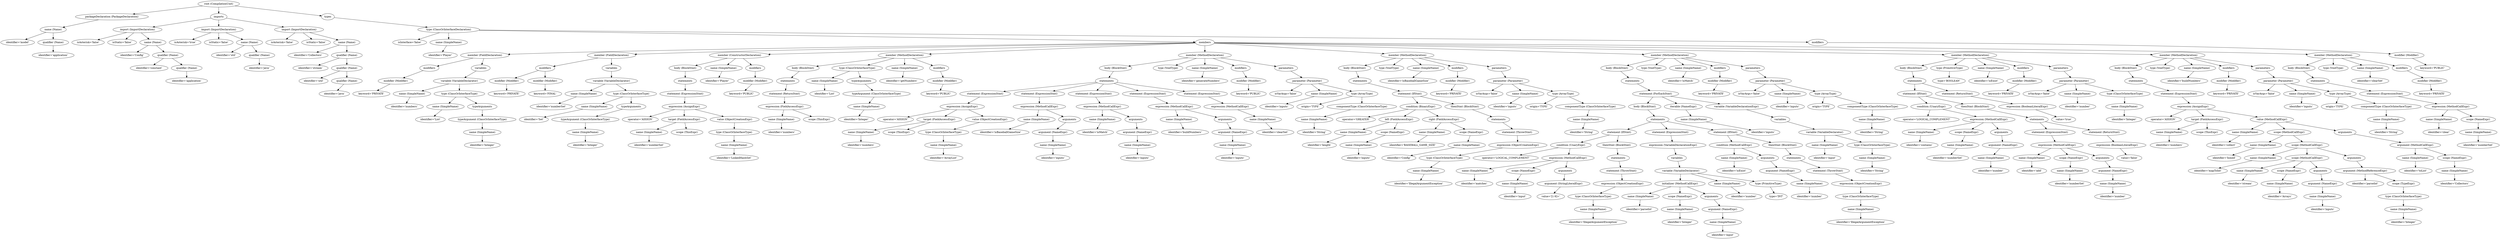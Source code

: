 digraph {
n0 [label="root (CompilationUnit)"];
n1 [label="packageDeclaration (PackageDeclaration)"];
n0 -> n1;
n2 [label="name (Name)"];
n1 -> n2;
n3 [label="identifier='model'"];
n2 -> n3;
n4 [label="qualifier (Name)"];
n2 -> n4;
n5 [label="identifier='application'"];
n4 -> n5;
n6 [label="imports"];
n0 -> n6;
n7 [label="import (ImportDeclaration)"];
n6 -> n7;
n8 [label="isAsterisk='false'"];
n7 -> n8;
n9 [label="isStatic='false'"];
n7 -> n9;
n10 [label="name (Name)"];
n7 -> n10;
n11 [label="identifier='Config'"];
n10 -> n11;
n12 [label="qualifier (Name)"];
n10 -> n12;
n13 [label="identifier='constant'"];
n12 -> n13;
n14 [label="qualifier (Name)"];
n12 -> n14;
n15 [label="identifier='application'"];
n14 -> n15;
n16 [label="import (ImportDeclaration)"];
n6 -> n16;
n17 [label="isAsterisk='true'"];
n16 -> n17;
n18 [label="isStatic='false'"];
n16 -> n18;
n19 [label="name (Name)"];
n16 -> n19;
n20 [label="identifier='util'"];
n19 -> n20;
n21 [label="qualifier (Name)"];
n19 -> n21;
n22 [label="identifier='java'"];
n21 -> n22;
n23 [label="import (ImportDeclaration)"];
n6 -> n23;
n24 [label="isAsterisk='false'"];
n23 -> n24;
n25 [label="isStatic='false'"];
n23 -> n25;
n26 [label="name (Name)"];
n23 -> n26;
n27 [label="identifier='Collectors'"];
n26 -> n27;
n28 [label="qualifier (Name)"];
n26 -> n28;
n29 [label="identifier='stream'"];
n28 -> n29;
n30 [label="qualifier (Name)"];
n28 -> n30;
n31 [label="identifier='util'"];
n30 -> n31;
n32 [label="qualifier (Name)"];
n30 -> n32;
n33 [label="identifier='java'"];
n32 -> n33;
n34 [label="types"];
n0 -> n34;
n35 [label="type (ClassOrInterfaceDeclaration)"];
n34 -> n35;
n36 [label="isInterface='false'"];
n35 -> n36;
n37 [label="name (SimpleName)"];
n35 -> n37;
n38 [label="identifier='Player'"];
n37 -> n38;
n39 [label="members"];
n35 -> n39;
n40 [label="member (FieldDeclaration)"];
n39 -> n40;
n41 [label="modifiers"];
n40 -> n41;
n42 [label="modifier (Modifier)"];
n41 -> n42;
n43 [label="keyword='PRIVATE'"];
n42 -> n43;
n44 [label="variables"];
n40 -> n44;
n45 [label="variable (VariableDeclarator)"];
n44 -> n45;
n46 [label="name (SimpleName)"];
n45 -> n46;
n47 [label="identifier='numbers'"];
n46 -> n47;
n48 [label="type (ClassOrInterfaceType)"];
n45 -> n48;
n49 [label="name (SimpleName)"];
n48 -> n49;
n50 [label="identifier='List'"];
n49 -> n50;
n51 [label="typeArguments"];
n48 -> n51;
n52 [label="typeArgument (ClassOrInterfaceType)"];
n51 -> n52;
n53 [label="name (SimpleName)"];
n52 -> n53;
n54 [label="identifier='Integer'"];
n53 -> n54;
n55 [label="member (FieldDeclaration)"];
n39 -> n55;
n56 [label="modifiers"];
n55 -> n56;
n57 [label="modifier (Modifier)"];
n56 -> n57;
n58 [label="keyword='PRIVATE'"];
n57 -> n58;
n59 [label="modifier (Modifier)"];
n56 -> n59;
n60 [label="keyword='FINAL'"];
n59 -> n60;
n61 [label="variables"];
n55 -> n61;
n62 [label="variable (VariableDeclarator)"];
n61 -> n62;
n63 [label="name (SimpleName)"];
n62 -> n63;
n64 [label="identifier='numberSet'"];
n63 -> n64;
n65 [label="type (ClassOrInterfaceType)"];
n62 -> n65;
n66 [label="name (SimpleName)"];
n65 -> n66;
n67 [label="identifier='Set'"];
n66 -> n67;
n68 [label="typeArguments"];
n65 -> n68;
n69 [label="typeArgument (ClassOrInterfaceType)"];
n68 -> n69;
n70 [label="name (SimpleName)"];
n69 -> n70;
n71 [label="identifier='Integer'"];
n70 -> n71;
n72 [label="member (ConstructorDeclaration)"];
n39 -> n72;
n73 [label="body (BlockStmt)"];
n72 -> n73;
n74 [label="statements"];
n73 -> n74;
n75 [label="statement (ExpressionStmt)"];
n74 -> n75;
n76 [label="expression (AssignExpr)"];
n75 -> n76;
n77 [label="operator='ASSIGN'"];
n76 -> n77;
n78 [label="target (FieldAccessExpr)"];
n76 -> n78;
n79 [label="name (SimpleName)"];
n78 -> n79;
n80 [label="identifier='numberSet'"];
n79 -> n80;
n81 [label="scope (ThisExpr)"];
n78 -> n81;
n82 [label="value (ObjectCreationExpr)"];
n76 -> n82;
n83 [label="type (ClassOrInterfaceType)"];
n82 -> n83;
n84 [label="name (SimpleName)"];
n83 -> n84;
n85 [label="identifier='LinkedHashSet'"];
n84 -> n85;
n86 [label="name (SimpleName)"];
n72 -> n86;
n87 [label="identifier='Player'"];
n86 -> n87;
n88 [label="modifiers"];
n72 -> n88;
n89 [label="modifier (Modifier)"];
n88 -> n89;
n90 [label="keyword='PUBLIC'"];
n89 -> n90;
n91 [label="member (MethodDeclaration)"];
n39 -> n91;
n92 [label="body (BlockStmt)"];
n91 -> n92;
n93 [label="statements"];
n92 -> n93;
n94 [label="statement (ReturnStmt)"];
n93 -> n94;
n95 [label="expression (FieldAccessExpr)"];
n94 -> n95;
n96 [label="name (SimpleName)"];
n95 -> n96;
n97 [label="identifier='numbers'"];
n96 -> n97;
n98 [label="scope (ThisExpr)"];
n95 -> n98;
n99 [label="type (ClassOrInterfaceType)"];
n91 -> n99;
n100 [label="name (SimpleName)"];
n99 -> n100;
n101 [label="identifier='List'"];
n100 -> n101;
n102 [label="typeArguments"];
n99 -> n102;
n103 [label="typeArgument (ClassOrInterfaceType)"];
n102 -> n103;
n104 [label="name (SimpleName)"];
n103 -> n104;
n105 [label="identifier='Integer'"];
n104 -> n105;
n106 [label="name (SimpleName)"];
n91 -> n106;
n107 [label="identifier='getNumbers'"];
n106 -> n107;
n108 [label="modifiers"];
n91 -> n108;
n109 [label="modifier (Modifier)"];
n108 -> n109;
n110 [label="keyword='PUBLIC'"];
n109 -> n110;
n111 [label="member (MethodDeclaration)"];
n39 -> n111;
n112 [label="body (BlockStmt)"];
n111 -> n112;
n113 [label="statements"];
n112 -> n113;
n114 [label="statement (ExpressionStmt)"];
n113 -> n114;
n115 [label="expression (AssignExpr)"];
n114 -> n115;
n116 [label="operator='ASSIGN'"];
n115 -> n116;
n117 [label="target (FieldAccessExpr)"];
n115 -> n117;
n118 [label="name (SimpleName)"];
n117 -> n118;
n119 [label="identifier='numbers'"];
n118 -> n119;
n120 [label="scope (ThisExpr)"];
n117 -> n120;
n121 [label="value (ObjectCreationExpr)"];
n115 -> n121;
n122 [label="type (ClassOrInterfaceType)"];
n121 -> n122;
n123 [label="name (SimpleName)"];
n122 -> n123;
n124 [label="identifier='ArrayList'"];
n123 -> n124;
n125 [label="statement (ExpressionStmt)"];
n113 -> n125;
n126 [label="expression (MethodCallExpr)"];
n125 -> n126;
n127 [label="name (SimpleName)"];
n126 -> n127;
n128 [label="identifier='isBaseballGameSize'"];
n127 -> n128;
n129 [label="arguments"];
n126 -> n129;
n130 [label="argument (NameExpr)"];
n129 -> n130;
n131 [label="name (SimpleName)"];
n130 -> n131;
n132 [label="identifier='inputs'"];
n131 -> n132;
n133 [label="statement (ExpressionStmt)"];
n113 -> n133;
n134 [label="expression (MethodCallExpr)"];
n133 -> n134;
n135 [label="name (SimpleName)"];
n134 -> n135;
n136 [label="identifier='isMatch'"];
n135 -> n136;
n137 [label="arguments"];
n134 -> n137;
n138 [label="argument (NameExpr)"];
n137 -> n138;
n139 [label="name (SimpleName)"];
n138 -> n139;
n140 [label="identifier='inputs'"];
n139 -> n140;
n141 [label="statement (ExpressionStmt)"];
n113 -> n141;
n142 [label="expression (MethodCallExpr)"];
n141 -> n142;
n143 [label="name (SimpleName)"];
n142 -> n143;
n144 [label="identifier='buildNumbers'"];
n143 -> n144;
n145 [label="arguments"];
n142 -> n145;
n146 [label="argument (NameExpr)"];
n145 -> n146;
n147 [label="name (SimpleName)"];
n146 -> n147;
n148 [label="identifier='inputs'"];
n147 -> n148;
n149 [label="statement (ExpressionStmt)"];
n113 -> n149;
n150 [label="expression (MethodCallExpr)"];
n149 -> n150;
n151 [label="name (SimpleName)"];
n150 -> n151;
n152 [label="identifier='clearSet'"];
n151 -> n152;
n153 [label="type (VoidType)"];
n111 -> n153;
n154 [label="name (SimpleName)"];
n111 -> n154;
n155 [label="identifier='generateNumbers'"];
n154 -> n155;
n156 [label="modifiers"];
n111 -> n156;
n157 [label="modifier (Modifier)"];
n156 -> n157;
n158 [label="keyword='PUBLIC'"];
n157 -> n158;
n159 [label="parameters"];
n111 -> n159;
n160 [label="parameter (Parameter)"];
n159 -> n160;
n161 [label="isVarArgs='false'"];
n160 -> n161;
n162 [label="name (SimpleName)"];
n160 -> n162;
n163 [label="identifier='inputs'"];
n162 -> n163;
n164 [label="type (ArrayType)"];
n160 -> n164;
n165 [label="origin='TYPE'"];
n164 -> n165;
n166 [label="componentType (ClassOrInterfaceType)"];
n164 -> n166;
n167 [label="name (SimpleName)"];
n166 -> n167;
n168 [label="identifier='String'"];
n167 -> n168;
n169 [label="member (MethodDeclaration)"];
n39 -> n169;
n170 [label="body (BlockStmt)"];
n169 -> n170;
n171 [label="statements"];
n170 -> n171;
n172 [label="statement (IfStmt)"];
n171 -> n172;
n173 [label="condition (BinaryExpr)"];
n172 -> n173;
n174 [label="operator='GREATER'"];
n173 -> n174;
n175 [label="left (FieldAccessExpr)"];
n173 -> n175;
n176 [label="name (SimpleName)"];
n175 -> n176;
n177 [label="identifier='length'"];
n176 -> n177;
n178 [label="scope (NameExpr)"];
n175 -> n178;
n179 [label="name (SimpleName)"];
n178 -> n179;
n180 [label="identifier='inputs'"];
n179 -> n180;
n181 [label="right (FieldAccessExpr)"];
n173 -> n181;
n182 [label="name (SimpleName)"];
n181 -> n182;
n183 [label="identifier='BASEBALL_GAME_SIZE'"];
n182 -> n183;
n184 [label="scope (NameExpr)"];
n181 -> n184;
n185 [label="name (SimpleName)"];
n184 -> n185;
n186 [label="identifier='Config'"];
n185 -> n186;
n187 [label="thenStmt (BlockStmt)"];
n172 -> n187;
n188 [label="statements"];
n187 -> n188;
n189 [label="statement (ThrowStmt)"];
n188 -> n189;
n190 [label="expression (ObjectCreationExpr)"];
n189 -> n190;
n191 [label="type (ClassOrInterfaceType)"];
n190 -> n191;
n192 [label="name (SimpleName)"];
n191 -> n192;
n193 [label="identifier='IllegalArgumentException'"];
n192 -> n193;
n194 [label="type (VoidType)"];
n169 -> n194;
n195 [label="name (SimpleName)"];
n169 -> n195;
n196 [label="identifier='isBaseballGameSize'"];
n195 -> n196;
n197 [label="modifiers"];
n169 -> n197;
n198 [label="modifier (Modifier)"];
n197 -> n198;
n199 [label="keyword='PRIVATE'"];
n198 -> n199;
n200 [label="parameters"];
n169 -> n200;
n201 [label="parameter (Parameter)"];
n200 -> n201;
n202 [label="isVarArgs='false'"];
n201 -> n202;
n203 [label="name (SimpleName)"];
n201 -> n203;
n204 [label="identifier='inputs'"];
n203 -> n204;
n205 [label="type (ArrayType)"];
n201 -> n205;
n206 [label="origin='TYPE'"];
n205 -> n206;
n207 [label="componentType (ClassOrInterfaceType)"];
n205 -> n207;
n208 [label="name (SimpleName)"];
n207 -> n208;
n209 [label="identifier='String'"];
n208 -> n209;
n210 [label="member (MethodDeclaration)"];
n39 -> n210;
n211 [label="body (BlockStmt)"];
n210 -> n211;
n212 [label="statements"];
n211 -> n212;
n213 [label="statement (ForEachStmt)"];
n212 -> n213;
n214 [label="body (BlockStmt)"];
n213 -> n214;
n215 [label="statements"];
n214 -> n215;
n216 [label="statement (IfStmt)"];
n215 -> n216;
n217 [label="condition (UnaryExpr)"];
n216 -> n217;
n218 [label="operator='LOGICAL_COMPLEMENT'"];
n217 -> n218;
n219 [label="expression (MethodCallExpr)"];
n217 -> n219;
n220 [label="name (SimpleName)"];
n219 -> n220;
n221 [label="identifier='matches'"];
n220 -> n221;
n222 [label="scope (NameExpr)"];
n219 -> n222;
n223 [label="name (SimpleName)"];
n222 -> n223;
n224 [label="identifier='input'"];
n223 -> n224;
n225 [label="arguments"];
n219 -> n225;
n226 [label="argument (StringLiteralExpr)"];
n225 -> n226;
n227 [label="value='[1-9]+'"];
n226 -> n227;
n228 [label="thenStmt (BlockStmt)"];
n216 -> n228;
n229 [label="statements"];
n228 -> n229;
n230 [label="statement (ThrowStmt)"];
n229 -> n230;
n231 [label="expression (ObjectCreationExpr)"];
n230 -> n231;
n232 [label="type (ClassOrInterfaceType)"];
n231 -> n232;
n233 [label="name (SimpleName)"];
n232 -> n233;
n234 [label="identifier='IllegalArgumentException'"];
n233 -> n234;
n235 [label="statement (ExpressionStmt)"];
n215 -> n235;
n236 [label="expression (VariableDeclarationExpr)"];
n235 -> n236;
n237 [label="variables"];
n236 -> n237;
n238 [label="variable (VariableDeclarator)"];
n237 -> n238;
n239 [label="initializer (MethodCallExpr)"];
n238 -> n239;
n240 [label="name (SimpleName)"];
n239 -> n240;
n241 [label="identifier='parseInt'"];
n240 -> n241;
n242 [label="scope (NameExpr)"];
n239 -> n242;
n243 [label="name (SimpleName)"];
n242 -> n243;
n244 [label="identifier='Integer'"];
n243 -> n244;
n245 [label="arguments"];
n239 -> n245;
n246 [label="argument (NameExpr)"];
n245 -> n246;
n247 [label="name (SimpleName)"];
n246 -> n247;
n248 [label="identifier='input'"];
n247 -> n248;
n249 [label="name (SimpleName)"];
n238 -> n249;
n250 [label="identifier='number'"];
n249 -> n250;
n251 [label="type (PrimitiveType)"];
n238 -> n251;
n252 [label="type='INT'"];
n251 -> n252;
n253 [label="statement (IfStmt)"];
n215 -> n253;
n254 [label="condition (MethodCallExpr)"];
n253 -> n254;
n255 [label="name (SimpleName)"];
n254 -> n255;
n256 [label="identifier='isExist'"];
n255 -> n256;
n257 [label="arguments"];
n254 -> n257;
n258 [label="argument (NameExpr)"];
n257 -> n258;
n259 [label="name (SimpleName)"];
n258 -> n259;
n260 [label="identifier='number'"];
n259 -> n260;
n261 [label="thenStmt (BlockStmt)"];
n253 -> n261;
n262 [label="statements"];
n261 -> n262;
n263 [label="statement (ThrowStmt)"];
n262 -> n263;
n264 [label="expression (ObjectCreationExpr)"];
n263 -> n264;
n265 [label="type (ClassOrInterfaceType)"];
n264 -> n265;
n266 [label="name (SimpleName)"];
n265 -> n266;
n267 [label="identifier='IllegalArgumentException'"];
n266 -> n267;
n268 [label="iterable (NameExpr)"];
n213 -> n268;
n269 [label="name (SimpleName)"];
n268 -> n269;
n270 [label="identifier='inputs'"];
n269 -> n270;
n271 [label="variable (VariableDeclarationExpr)"];
n213 -> n271;
n272 [label="variables"];
n271 -> n272;
n273 [label="variable (VariableDeclarator)"];
n272 -> n273;
n274 [label="name (SimpleName)"];
n273 -> n274;
n275 [label="identifier='input'"];
n274 -> n275;
n276 [label="type (ClassOrInterfaceType)"];
n273 -> n276;
n277 [label="name (SimpleName)"];
n276 -> n277;
n278 [label="identifier='String'"];
n277 -> n278;
n279 [label="type (VoidType)"];
n210 -> n279;
n280 [label="name (SimpleName)"];
n210 -> n280;
n281 [label="identifier='isMatch'"];
n280 -> n281;
n282 [label="modifiers"];
n210 -> n282;
n283 [label="modifier (Modifier)"];
n282 -> n283;
n284 [label="keyword='PRIVATE'"];
n283 -> n284;
n285 [label="parameters"];
n210 -> n285;
n286 [label="parameter (Parameter)"];
n285 -> n286;
n287 [label="isVarArgs='false'"];
n286 -> n287;
n288 [label="name (SimpleName)"];
n286 -> n288;
n289 [label="identifier='inputs'"];
n288 -> n289;
n290 [label="type (ArrayType)"];
n286 -> n290;
n291 [label="origin='TYPE'"];
n290 -> n291;
n292 [label="componentType (ClassOrInterfaceType)"];
n290 -> n292;
n293 [label="name (SimpleName)"];
n292 -> n293;
n294 [label="identifier='String'"];
n293 -> n294;
n295 [label="member (MethodDeclaration)"];
n39 -> n295;
n296 [label="body (BlockStmt)"];
n295 -> n296;
n297 [label="statements"];
n296 -> n297;
n298 [label="statement (IfStmt)"];
n297 -> n298;
n299 [label="condition (UnaryExpr)"];
n298 -> n299;
n300 [label="operator='LOGICAL_COMPLEMENT'"];
n299 -> n300;
n301 [label="expression (MethodCallExpr)"];
n299 -> n301;
n302 [label="name (SimpleName)"];
n301 -> n302;
n303 [label="identifier='contains'"];
n302 -> n303;
n304 [label="scope (NameExpr)"];
n301 -> n304;
n305 [label="name (SimpleName)"];
n304 -> n305;
n306 [label="identifier='numberSet'"];
n305 -> n306;
n307 [label="arguments"];
n301 -> n307;
n308 [label="argument (NameExpr)"];
n307 -> n308;
n309 [label="name (SimpleName)"];
n308 -> n309;
n310 [label="identifier='number'"];
n309 -> n310;
n311 [label="thenStmt (BlockStmt)"];
n298 -> n311;
n312 [label="statements"];
n311 -> n312;
n313 [label="statement (ExpressionStmt)"];
n312 -> n313;
n314 [label="expression (MethodCallExpr)"];
n313 -> n314;
n315 [label="name (SimpleName)"];
n314 -> n315;
n316 [label="identifier='add'"];
n315 -> n316;
n317 [label="scope (NameExpr)"];
n314 -> n317;
n318 [label="name (SimpleName)"];
n317 -> n318;
n319 [label="identifier='numberSet'"];
n318 -> n319;
n320 [label="arguments"];
n314 -> n320;
n321 [label="argument (NameExpr)"];
n320 -> n321;
n322 [label="name (SimpleName)"];
n321 -> n322;
n323 [label="identifier='number'"];
n322 -> n323;
n324 [label="statement (ReturnStmt)"];
n312 -> n324;
n325 [label="expression (BooleanLiteralExpr)"];
n324 -> n325;
n326 [label="value='false'"];
n325 -> n326;
n327 [label="statement (ReturnStmt)"];
n297 -> n327;
n328 [label="expression (BooleanLiteralExpr)"];
n327 -> n328;
n329 [label="value='true'"];
n328 -> n329;
n330 [label="type (PrimitiveType)"];
n295 -> n330;
n331 [label="type='BOOLEAN'"];
n330 -> n331;
n332 [label="name (SimpleName)"];
n295 -> n332;
n333 [label="identifier='isExist'"];
n332 -> n333;
n334 [label="modifiers"];
n295 -> n334;
n335 [label="modifier (Modifier)"];
n334 -> n335;
n336 [label="keyword='PRIVATE'"];
n335 -> n336;
n337 [label="parameters"];
n295 -> n337;
n338 [label="parameter (Parameter)"];
n337 -> n338;
n339 [label="isVarArgs='false'"];
n338 -> n339;
n340 [label="name (SimpleName)"];
n338 -> n340;
n341 [label="identifier='number'"];
n340 -> n341;
n342 [label="type (ClassOrInterfaceType)"];
n338 -> n342;
n343 [label="name (SimpleName)"];
n342 -> n343;
n344 [label="identifier='Integer'"];
n343 -> n344;
n345 [label="member (MethodDeclaration)"];
n39 -> n345;
n346 [label="body (BlockStmt)"];
n345 -> n346;
n347 [label="statements"];
n346 -> n347;
n348 [label="statement (ExpressionStmt)"];
n347 -> n348;
n349 [label="expression (AssignExpr)"];
n348 -> n349;
n350 [label="operator='ASSIGN'"];
n349 -> n350;
n351 [label="target (FieldAccessExpr)"];
n349 -> n351;
n352 [label="name (SimpleName)"];
n351 -> n352;
n353 [label="identifier='numbers'"];
n352 -> n353;
n354 [label="scope (ThisExpr)"];
n351 -> n354;
n355 [label="value (MethodCallExpr)"];
n349 -> n355;
n356 [label="name (SimpleName)"];
n355 -> n356;
n357 [label="identifier='collect'"];
n356 -> n357;
n358 [label="scope (MethodCallExpr)"];
n355 -> n358;
n359 [label="name (SimpleName)"];
n358 -> n359;
n360 [label="identifier='boxed'"];
n359 -> n360;
n361 [label="scope (MethodCallExpr)"];
n358 -> n361;
n362 [label="name (SimpleName)"];
n361 -> n362;
n363 [label="identifier='mapToInt'"];
n362 -> n363;
n364 [label="scope (MethodCallExpr)"];
n361 -> n364;
n365 [label="name (SimpleName)"];
n364 -> n365;
n366 [label="identifier='stream'"];
n365 -> n366;
n367 [label="scope (NameExpr)"];
n364 -> n367;
n368 [label="name (SimpleName)"];
n367 -> n368;
n369 [label="identifier='Arrays'"];
n368 -> n369;
n370 [label="arguments"];
n364 -> n370;
n371 [label="argument (NameExpr)"];
n370 -> n371;
n372 [label="name (SimpleName)"];
n371 -> n372;
n373 [label="identifier='inputs'"];
n372 -> n373;
n374 [label="arguments"];
n361 -> n374;
n375 [label="argument (MethodReferenceExpr)"];
n374 -> n375;
n376 [label="identifier='parseInt'"];
n375 -> n376;
n377 [label="scope (TypeExpr)"];
n375 -> n377;
n378 [label="type (ClassOrInterfaceType)"];
n377 -> n378;
n379 [label="name (SimpleName)"];
n378 -> n379;
n380 [label="identifier='Integer'"];
n379 -> n380;
n381 [label="arguments"];
n355 -> n381;
n382 [label="argument (MethodCallExpr)"];
n381 -> n382;
n383 [label="name (SimpleName)"];
n382 -> n383;
n384 [label="identifier='toList'"];
n383 -> n384;
n385 [label="scope (NameExpr)"];
n382 -> n385;
n386 [label="name (SimpleName)"];
n385 -> n386;
n387 [label="identifier='Collectors'"];
n386 -> n387;
n388 [label="type (VoidType)"];
n345 -> n388;
n389 [label="name (SimpleName)"];
n345 -> n389;
n390 [label="identifier='buildNumbers'"];
n389 -> n390;
n391 [label="modifiers"];
n345 -> n391;
n392 [label="modifier (Modifier)"];
n391 -> n392;
n393 [label="keyword='PRIVATE'"];
n392 -> n393;
n394 [label="parameters"];
n345 -> n394;
n395 [label="parameter (Parameter)"];
n394 -> n395;
n396 [label="isVarArgs='false'"];
n395 -> n396;
n397 [label="name (SimpleName)"];
n395 -> n397;
n398 [label="identifier='inputs'"];
n397 -> n398;
n399 [label="type (ArrayType)"];
n395 -> n399;
n400 [label="origin='TYPE'"];
n399 -> n400;
n401 [label="componentType (ClassOrInterfaceType)"];
n399 -> n401;
n402 [label="name (SimpleName)"];
n401 -> n402;
n403 [label="identifier='String'"];
n402 -> n403;
n404 [label="member (MethodDeclaration)"];
n39 -> n404;
n405 [label="body (BlockStmt)"];
n404 -> n405;
n406 [label="statements"];
n405 -> n406;
n407 [label="statement (ExpressionStmt)"];
n406 -> n407;
n408 [label="expression (MethodCallExpr)"];
n407 -> n408;
n409 [label="name (SimpleName)"];
n408 -> n409;
n410 [label="identifier='clear'"];
n409 -> n410;
n411 [label="scope (NameExpr)"];
n408 -> n411;
n412 [label="name (SimpleName)"];
n411 -> n412;
n413 [label="identifier='numberSet'"];
n412 -> n413;
n414 [label="type (VoidType)"];
n404 -> n414;
n415 [label="name (SimpleName)"];
n404 -> n415;
n416 [label="identifier='clearSet'"];
n415 -> n416;
n417 [label="modifiers"];
n404 -> n417;
n418 [label="modifier (Modifier)"];
n417 -> n418;
n419 [label="keyword='PRIVATE'"];
n418 -> n419;
n420 [label="modifiers"];
n35 -> n420;
n421 [label="modifier (Modifier)"];
n420 -> n421;
n422 [label="keyword='PUBLIC'"];
n421 -> n422;
}